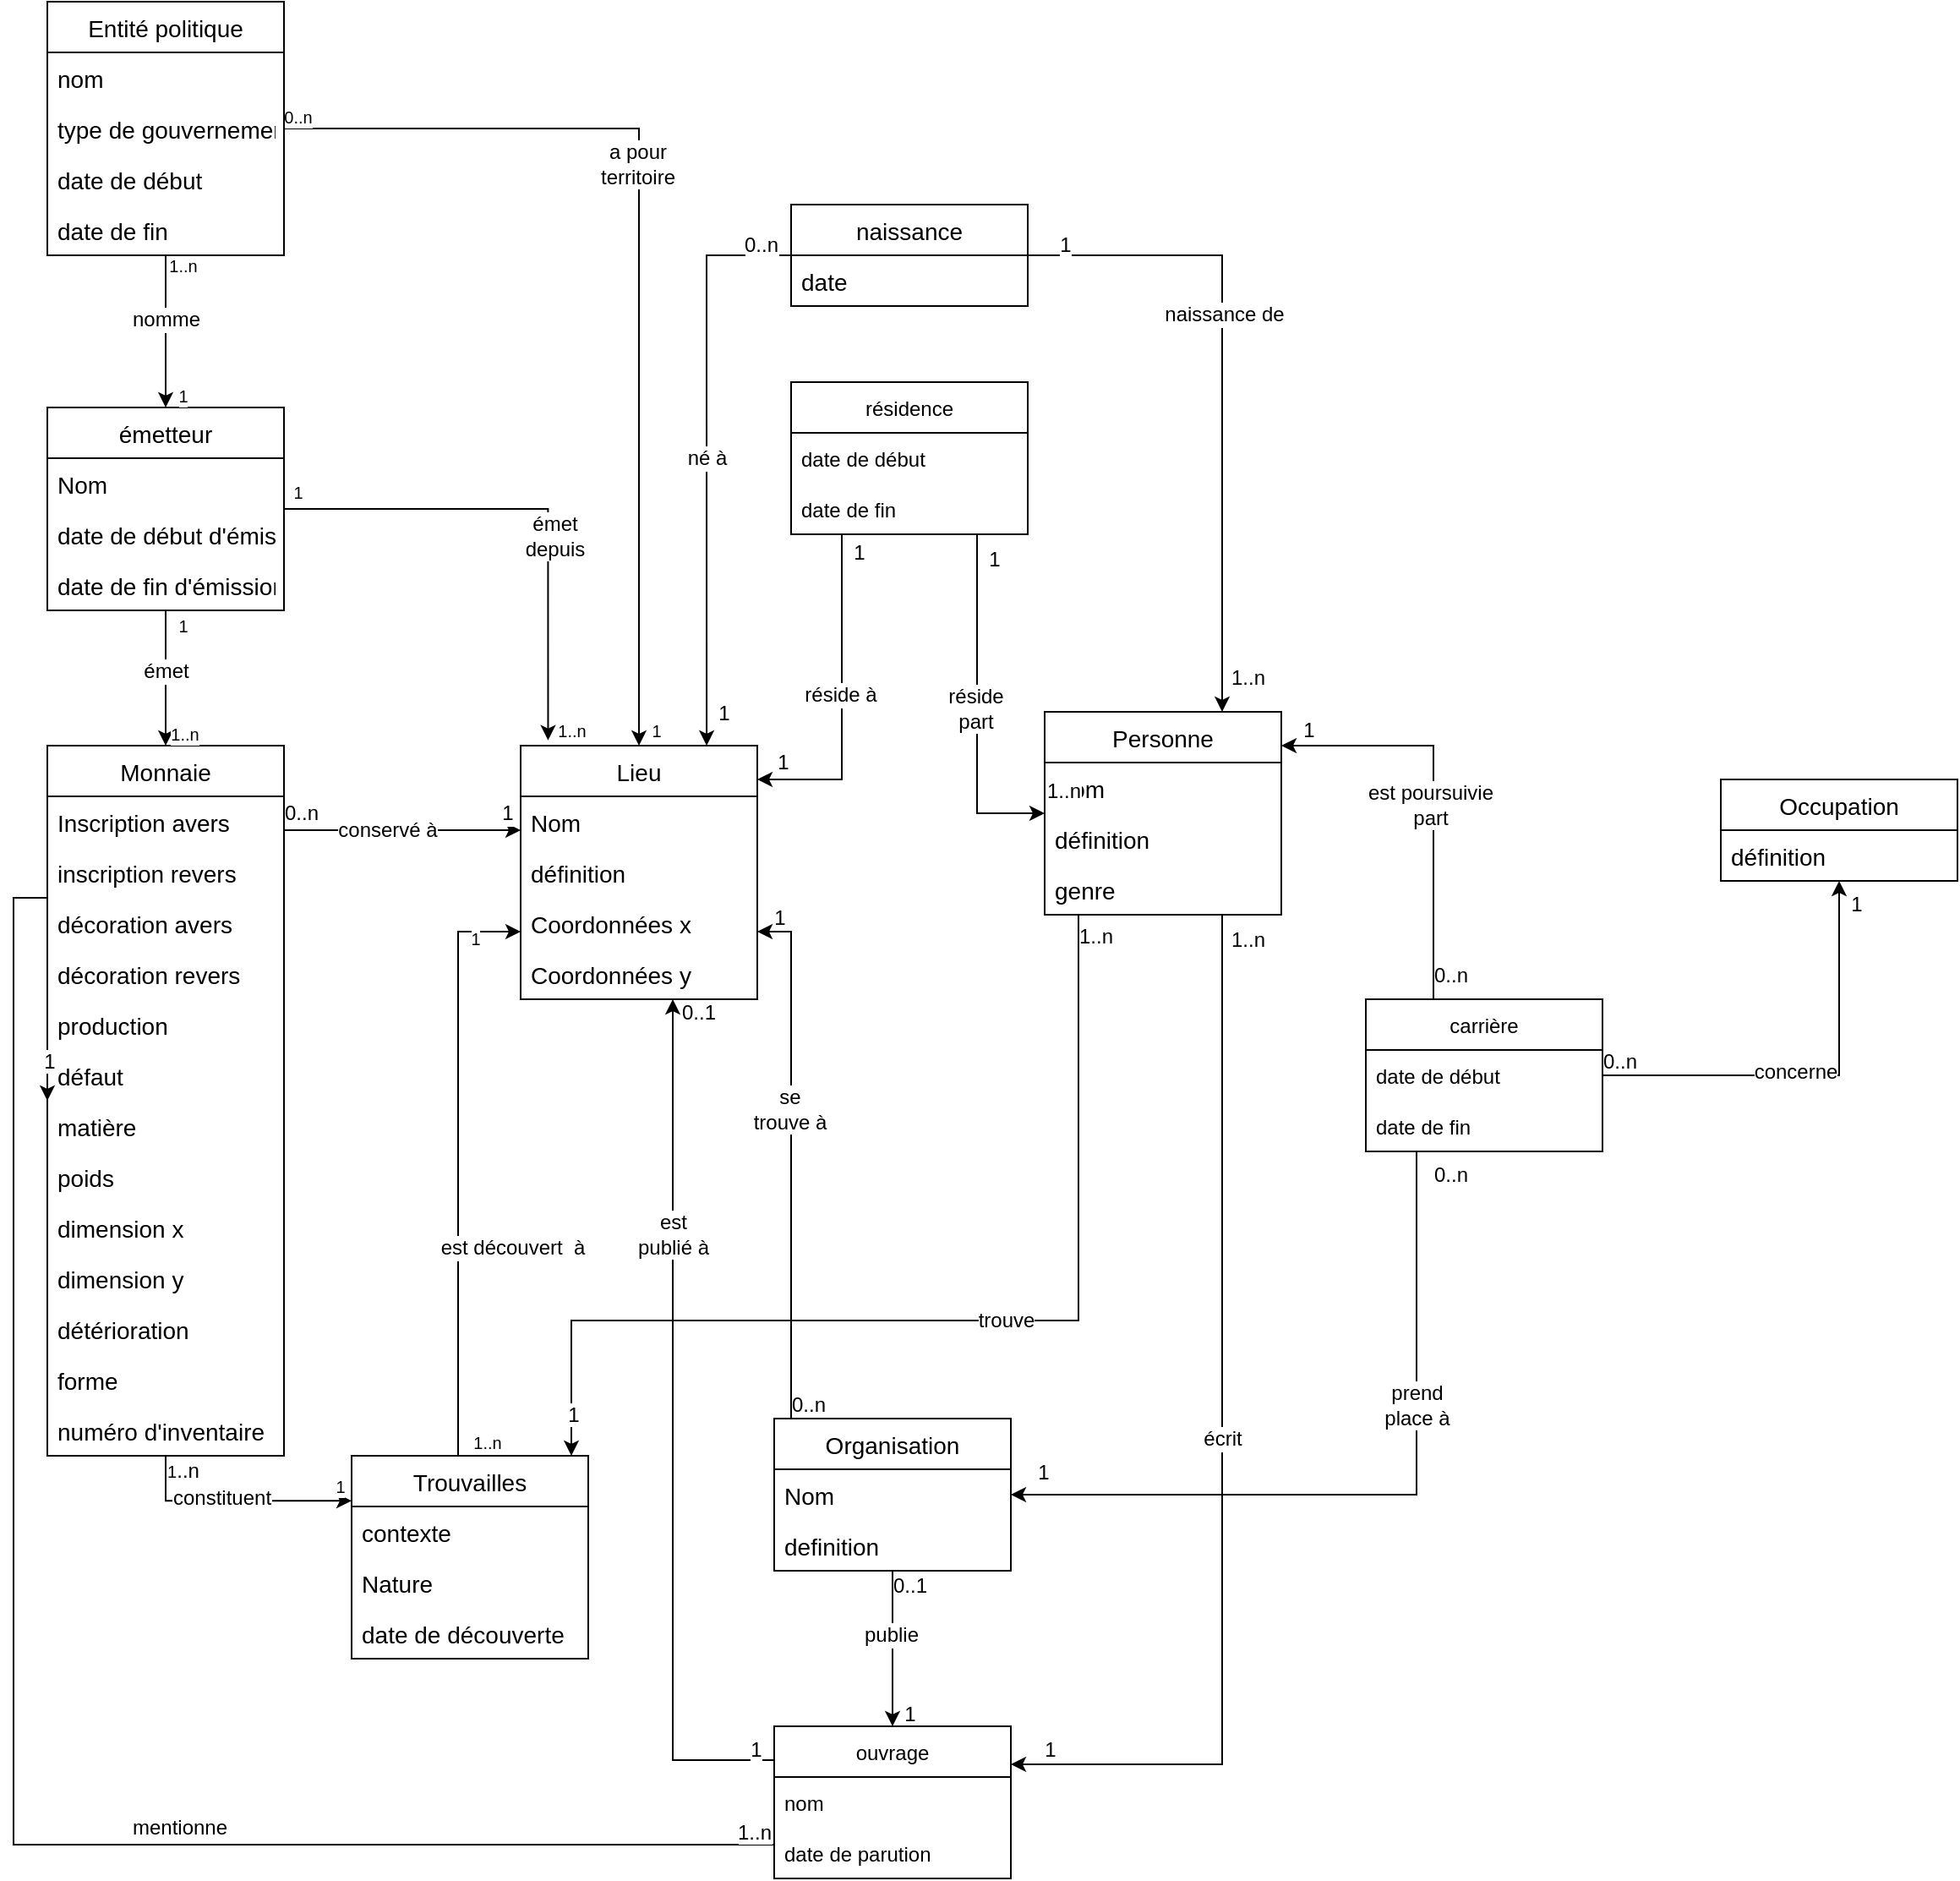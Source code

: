<mxfile version="20.5.1" type="github">
  <diagram id="CjiaHMaBVddssaq4kyfS" name="Page-1">
    <mxGraphModel dx="1038" dy="1623" grid="1" gridSize="10" guides="1" tooltips="1" connect="1" arrows="1" fold="1" page="1" pageScale="1" pageWidth="850" pageHeight="1100" math="0" shadow="0">
      <root>
        <mxCell id="0" />
        <mxCell id="1" parent="0" />
        <mxCell id="xf_oXh0y7SjaSMI43Iii-91" style="edgeStyle=orthogonalEdgeStyle;rounded=0;orthogonalLoop=1;jettySize=auto;html=1;fontSize=10;" parent="1" source="xf_oXh0y7SjaSMI43Iii-6" target="xf_oXh0y7SjaSMI43Iii-10" edge="1">
          <mxGeometry relative="1" as="geometry">
            <Array as="points">
              <mxPoint x="283" y="350" />
            </Array>
          </mxGeometry>
        </mxCell>
        <mxCell id="xf_oXh0y7SjaSMI43Iii-92" value="1" style="edgeLabel;html=1;align=center;verticalAlign=middle;resizable=0;points=[];fontSize=10;" parent="xf_oXh0y7SjaSMI43Iii-91" vertex="1" connectable="0">
          <mxGeometry x="0.722" y="-2" relative="1" as="geometry">
            <mxPoint x="8" y="-7" as="offset" />
          </mxGeometry>
        </mxCell>
        <mxCell id="xf_oXh0y7SjaSMI43Iii-93" value="1..n" style="edgeLabel;html=1;align=center;verticalAlign=bottom;resizable=0;points=[];fontSize=10;" parent="xf_oXh0y7SjaSMI43Iii-91" vertex="1" connectable="0">
          <mxGeometry x="-0.785" relative="1" as="geometry">
            <mxPoint x="17" y="38" as="offset" />
          </mxGeometry>
        </mxCell>
        <mxCell id="xf_oXh0y7SjaSMI43Iii-94" value="&lt;font style=&quot;font-size: 12px;&quot;&gt;est découvert&amp;nbsp; à&lt;br&gt;&lt;/font&gt;" style="edgeLabel;html=1;align=center;verticalAlign=middle;resizable=0;points=[];fontSize=10;" parent="xf_oXh0y7SjaSMI43Iii-91" vertex="1" connectable="0">
          <mxGeometry x="-0.291" relative="1" as="geometry">
            <mxPoint x="32" as="offset" />
          </mxGeometry>
        </mxCell>
        <mxCell id="xf_oXh0y7SjaSMI43Iii-6" value="Trouvailles" style="swimlane;fontStyle=0;childLayout=stackLayout;horizontal=1;startSize=30;horizontalStack=0;resizeParent=1;resizeParentMax=0;resizeLast=0;collapsible=1;marginBottom=0;fontSize=14;" parent="1" vertex="1">
          <mxGeometry x="220" y="660" width="140" height="120" as="geometry">
            <mxRectangle x="200" y="520" width="110" height="30" as="alternateBounds" />
          </mxGeometry>
        </mxCell>
        <mxCell id="xf_oXh0y7SjaSMI43Iii-7" value="contexte" style="text;strokeColor=none;fillColor=none;align=left;verticalAlign=middle;spacingLeft=4;spacingRight=4;overflow=hidden;points=[[0,0.5],[1,0.5]];portConstraint=eastwest;rotatable=0;fontSize=14;" parent="xf_oXh0y7SjaSMI43Iii-6" vertex="1">
          <mxGeometry y="30" width="140" height="30" as="geometry" />
        </mxCell>
        <mxCell id="xf_oXh0y7SjaSMI43Iii-8" value="Nature" style="text;strokeColor=none;fillColor=none;align=left;verticalAlign=middle;spacingLeft=4;spacingRight=4;overflow=hidden;points=[[0,0.5],[1,0.5]];portConstraint=eastwest;rotatable=0;fontSize=14;" parent="xf_oXh0y7SjaSMI43Iii-6" vertex="1">
          <mxGeometry y="60" width="140" height="30" as="geometry" />
        </mxCell>
        <mxCell id="xf_oXh0y7SjaSMI43Iii-178" value="date de découverte" style="text;strokeColor=none;fillColor=none;align=left;verticalAlign=middle;spacingLeft=4;spacingRight=4;overflow=hidden;points=[[0,0.5],[1,0.5]];portConstraint=eastwest;rotatable=0;fontSize=14;" parent="xf_oXh0y7SjaSMI43Iii-6" vertex="1">
          <mxGeometry y="90" width="140" height="30" as="geometry" />
        </mxCell>
        <mxCell id="xf_oXh0y7SjaSMI43Iii-10" value="Lieu" style="swimlane;fontStyle=0;childLayout=stackLayout;horizontal=1;startSize=30;horizontalStack=0;resizeParent=1;resizeParentMax=0;resizeLast=0;collapsible=1;marginBottom=0;fontSize=14;" parent="1" vertex="1">
          <mxGeometry x="320" y="240" width="140" height="150" as="geometry" />
        </mxCell>
        <mxCell id="xf_oXh0y7SjaSMI43Iii-11" value="Nom" style="text;strokeColor=none;fillColor=none;align=left;verticalAlign=middle;spacingLeft=4;spacingRight=4;overflow=hidden;points=[[0,0.5],[1,0.5]];portConstraint=eastwest;rotatable=0;fontSize=14;" parent="xf_oXh0y7SjaSMI43Iii-10" vertex="1">
          <mxGeometry y="30" width="140" height="30" as="geometry" />
        </mxCell>
        <mxCell id="xf_oXh0y7SjaSMI43Iii-12" value="définition" style="text;strokeColor=none;fillColor=none;align=left;verticalAlign=middle;spacingLeft=4;spacingRight=4;overflow=hidden;points=[[0,0.5],[1,0.5]];portConstraint=eastwest;rotatable=0;fontSize=14;" parent="xf_oXh0y7SjaSMI43Iii-10" vertex="1">
          <mxGeometry y="60" width="140" height="30" as="geometry" />
        </mxCell>
        <mxCell id="xf_oXh0y7SjaSMI43Iii-13" value="Coordonnées x" style="text;strokeColor=none;fillColor=none;align=left;verticalAlign=middle;spacingLeft=4;spacingRight=4;overflow=hidden;points=[[0,0.5],[1,0.5]];portConstraint=eastwest;rotatable=0;fontSize=14;" parent="xf_oXh0y7SjaSMI43Iii-10" vertex="1">
          <mxGeometry y="90" width="140" height="30" as="geometry" />
        </mxCell>
        <mxCell id="xf_oXh0y7SjaSMI43Iii-196" value="Coordonnées y" style="text;strokeColor=none;fillColor=none;align=left;verticalAlign=middle;spacingLeft=4;spacingRight=4;overflow=hidden;points=[[0,0.5],[1,0.5]];portConstraint=eastwest;rotatable=0;fontSize=14;" parent="xf_oXh0y7SjaSMI43Iii-10" vertex="1">
          <mxGeometry y="120" width="140" height="30" as="geometry" />
        </mxCell>
        <mxCell id="xf_oXh0y7SjaSMI43Iii-118" style="edgeStyle=orthogonalEdgeStyle;rounded=0;orthogonalLoop=1;jettySize=auto;html=1;fontSize=10;" parent="1" source="xf_oXh0y7SjaSMI43Iii-15" target="xf_oXh0y7SjaSMI43Iii-6" edge="1">
          <mxGeometry relative="1" as="geometry">
            <Array as="points">
              <mxPoint x="650" y="580" />
              <mxPoint x="350" y="580" />
            </Array>
          </mxGeometry>
        </mxCell>
        <mxCell id="xf_oXh0y7SjaSMI43Iii-161" value="trouve" style="edgeLabel;html=1;align=center;verticalAlign=middle;resizable=0;points=[];fontSize=12;" parent="xf_oXh0y7SjaSMI43Iii-118" vertex="1" connectable="0">
          <mxGeometry x="-0.109" y="2" relative="1" as="geometry">
            <mxPoint x="-7" y="-2" as="offset" />
          </mxGeometry>
        </mxCell>
        <mxCell id="xf_oXh0y7SjaSMI43Iii-174" value="1..n" style="edgeLabel;html=1;align=center;verticalAlign=middle;resizable=0;points=[];fontSize=12;" parent="xf_oXh0y7SjaSMI43Iii-118" vertex="1" connectable="0">
          <mxGeometry x="-0.958" relative="1" as="geometry">
            <mxPoint x="10" as="offset" />
          </mxGeometry>
        </mxCell>
        <mxCell id="xf_oXh0y7SjaSMI43Iii-175" value="1" style="edgeLabel;html=1;align=center;verticalAlign=bottom;resizable=0;points=[];fontSize=12;" parent="xf_oXh0y7SjaSMI43Iii-118" vertex="1" connectable="0">
          <mxGeometry x="0.95" y="1" relative="1" as="geometry">
            <mxPoint as="offset" />
          </mxGeometry>
        </mxCell>
        <mxCell id="xf_oXh0y7SjaSMI43Iii-145" style="edgeStyle=orthogonalEdgeStyle;rounded=0;orthogonalLoop=1;jettySize=auto;html=1;entryX=1;entryY=0.25;entryDx=0;entryDy=0;fontSize=12;exitX=0.75;exitY=1;exitDx=0;exitDy=0;" parent="1" source="xf_oXh0y7SjaSMI43Iii-15" target="xf_oXh0y7SjaSMI43Iii-140" edge="1">
          <mxGeometry relative="1" as="geometry">
            <mxPoint x="660" y="360" as="sourcePoint" />
          </mxGeometry>
        </mxCell>
        <mxCell id="xf_oXh0y7SjaSMI43Iii-148" value="écrit" style="edgeLabel;html=1;align=center;verticalAlign=middle;resizable=0;points=[];fontSize=12;" parent="xf_oXh0y7SjaSMI43Iii-145" vertex="1" connectable="0">
          <mxGeometry x="-0.013" relative="1" as="geometry">
            <mxPoint as="offset" />
          </mxGeometry>
        </mxCell>
        <mxCell id="xf_oXh0y7SjaSMI43Iii-176" value="1..n" style="edgeLabel;html=1;align=center;verticalAlign=middle;resizable=0;points=[];fontSize=12;" parent="xf_oXh0y7SjaSMI43Iii-145" vertex="1" connectable="0">
          <mxGeometry x="-0.952" y="2" relative="1" as="geometry">
            <mxPoint x="13" as="offset" />
          </mxGeometry>
        </mxCell>
        <mxCell id="xf_oXh0y7SjaSMI43Iii-177" value="1" style="edgeLabel;html=1;align=center;verticalAlign=bottom;resizable=0;points=[];fontSize=12;" parent="xf_oXh0y7SjaSMI43Iii-145" vertex="1" connectable="0">
          <mxGeometry x="0.93" relative="1" as="geometry">
            <mxPoint x="1" as="offset" />
          </mxGeometry>
        </mxCell>
        <mxCell id="xf_oXh0y7SjaSMI43Iii-15" value="Personne" style="swimlane;fontStyle=0;childLayout=stackLayout;horizontal=1;startSize=30;horizontalStack=0;resizeParent=1;resizeParentMax=0;resizeLast=0;collapsible=1;marginBottom=0;fontSize=14;" parent="1" vertex="1">
          <mxGeometry x="630" y="220" width="140" height="120" as="geometry">
            <mxRectangle x="630" y="220" width="100" height="30" as="alternateBounds" />
          </mxGeometry>
        </mxCell>
        <mxCell id="xf_oXh0y7SjaSMI43Iii-16" value="Nom" style="text;strokeColor=none;fillColor=none;align=left;verticalAlign=middle;spacingLeft=4;spacingRight=4;overflow=hidden;points=[[0,0.5],[1,0.5]];portConstraint=eastwest;rotatable=0;fontSize=14;" parent="xf_oXh0y7SjaSMI43Iii-15" vertex="1">
          <mxGeometry y="30" width="140" height="30" as="geometry" />
        </mxCell>
        <mxCell id="xf_oXh0y7SjaSMI43Iii-47" value="définition" style="text;strokeColor=none;fillColor=none;align=left;verticalAlign=middle;spacingLeft=4;spacingRight=4;overflow=hidden;points=[[0,0.5],[1,0.5]];portConstraint=eastwest;rotatable=0;fontSize=14;" parent="xf_oXh0y7SjaSMI43Iii-15" vertex="1">
          <mxGeometry y="60" width="140" height="30" as="geometry" />
        </mxCell>
        <mxCell id="xf_oXh0y7SjaSMI43Iii-46" value="genre" style="text;strokeColor=none;fillColor=none;align=left;verticalAlign=middle;spacingLeft=4;spacingRight=4;overflow=hidden;points=[[0,0.5],[1,0.5]];portConstraint=eastwest;rotatable=0;fontSize=14;" parent="xf_oXh0y7SjaSMI43Iii-15" vertex="1">
          <mxGeometry y="90" width="140" height="30" as="geometry" />
        </mxCell>
        <mxCell id="xf_oXh0y7SjaSMI43Iii-19" value="Occupation" style="swimlane;fontStyle=0;childLayout=stackLayout;horizontal=1;startSize=30;horizontalStack=0;resizeParent=1;resizeParentMax=0;resizeLast=0;collapsible=1;marginBottom=0;fontSize=14;" parent="1" vertex="1">
          <mxGeometry x="1030" y="260" width="140" height="60" as="geometry" />
        </mxCell>
        <mxCell id="xf_oXh0y7SjaSMI43Iii-21" value="définition" style="text;strokeColor=none;fillColor=none;align=left;verticalAlign=middle;spacingLeft=4;spacingRight=4;overflow=hidden;points=[[0,0.5],[1,0.5]];portConstraint=eastwest;rotatable=0;fontSize=14;" parent="xf_oXh0y7SjaSMI43Iii-19" vertex="1">
          <mxGeometry y="30" width="140" height="30" as="geometry" />
        </mxCell>
        <mxCell id="xf_oXh0y7SjaSMI43Iii-102" style="edgeStyle=orthogonalEdgeStyle;rounded=0;orthogonalLoop=1;jettySize=auto;html=1;fontSize=12;exitX=0.5;exitY=1;exitDx=0;exitDy=0;entryX=0;entryY=0.222;entryDx=0;entryDy=0;entryPerimeter=0;" parent="1" source="xf_oXh0y7SjaSMI43Iii-24" target="xf_oXh0y7SjaSMI43Iii-6" edge="1">
          <mxGeometry relative="1" as="geometry">
            <mxPoint x="190" y="580" as="targetPoint" />
            <Array as="points">
              <mxPoint x="110" y="687" />
            </Array>
          </mxGeometry>
        </mxCell>
        <mxCell id="xf_oXh0y7SjaSMI43Iii-104" value="constituent" style="edgeLabel;html=1;align=center;verticalAlign=middle;resizable=0;points=[];fontSize=12;" parent="xf_oXh0y7SjaSMI43Iii-102" vertex="1" connectable="0">
          <mxGeometry x="-0.128" y="2" relative="1" as="geometry">
            <mxPoint as="offset" />
          </mxGeometry>
        </mxCell>
        <mxCell id="xf_oXh0y7SjaSMI43Iii-105" value="&lt;font style=&quot;font-size: 10px;&quot;&gt;1&lt;/font&gt;..n" style="edgeLabel;html=1;align=center;verticalAlign=bottom;resizable=0;points=[];fontSize=12;" parent="xf_oXh0y7SjaSMI43Iii-102" vertex="1" connectable="0">
          <mxGeometry x="-0.923" relative="1" as="geometry">
            <mxPoint x="10" y="12" as="offset" />
          </mxGeometry>
        </mxCell>
        <mxCell id="xf_oXh0y7SjaSMI43Iii-106" value="1" style="edgeLabel;html=1;align=center;verticalAlign=bottom;resizable=0;points=[];fontSize=10;" parent="xf_oXh0y7SjaSMI43Iii-102" vertex="1" connectable="0">
          <mxGeometry x="0.933" y="-1" relative="1" as="geometry">
            <mxPoint x="-3" y="-1" as="offset" />
          </mxGeometry>
        </mxCell>
        <mxCell id="xf_oXh0y7SjaSMI43Iii-209" style="edgeStyle=orthogonalEdgeStyle;rounded=0;orthogonalLoop=1;jettySize=auto;html=1;fontSize=12;" parent="1" source="xf_oXh0y7SjaSMI43Iii-24" target="xf_oXh0y7SjaSMI43Iii-10" edge="1">
          <mxGeometry relative="1" as="geometry">
            <Array as="points">
              <mxPoint x="270" y="290" />
              <mxPoint x="270" y="290" />
            </Array>
          </mxGeometry>
        </mxCell>
        <mxCell id="xf_oXh0y7SjaSMI43Iii-210" value="conservé à" style="edgeLabel;html=1;align=center;verticalAlign=middle;resizable=0;points=[];fontSize=12;" parent="xf_oXh0y7SjaSMI43Iii-209" vertex="1" connectable="0">
          <mxGeometry x="-0.132" relative="1" as="geometry">
            <mxPoint as="offset" />
          </mxGeometry>
        </mxCell>
        <mxCell id="xf_oXh0y7SjaSMI43Iii-211" value="1" style="edgeLabel;html=1;align=center;verticalAlign=middle;resizable=0;points=[];fontSize=12;" parent="xf_oXh0y7SjaSMI43Iii-209" vertex="1" connectable="0">
          <mxGeometry x="0.875" y="-1" relative="1" as="geometry">
            <mxPoint y="-11" as="offset" />
          </mxGeometry>
        </mxCell>
        <mxCell id="xf_oXh0y7SjaSMI43Iii-212" value="0..n" style="edgeLabel;html=1;align=center;verticalAlign=middle;resizable=0;points=[];fontSize=12;" parent="xf_oXh0y7SjaSMI43Iii-209" vertex="1" connectable="0">
          <mxGeometry x="-0.867" relative="1" as="geometry">
            <mxPoint y="-10" as="offset" />
          </mxGeometry>
        </mxCell>
        <mxCell id="xf_oXh0y7SjaSMI43Iii-24" value="Monnaie" style="swimlane;fontStyle=0;childLayout=stackLayout;horizontal=1;startSize=30;horizontalStack=0;resizeParent=1;resizeParentMax=0;resizeLast=0;collapsible=1;marginBottom=0;fontSize=14;" parent="1" vertex="1">
          <mxGeometry x="40" y="240" width="140" height="420" as="geometry">
            <mxRectangle x="40" y="240" width="100" height="30" as="alternateBounds" />
          </mxGeometry>
        </mxCell>
        <mxCell id="xf_oXh0y7SjaSMI43Iii-25" value="Inscription avers" style="text;strokeColor=none;fillColor=none;align=left;verticalAlign=middle;spacingLeft=4;spacingRight=4;overflow=hidden;points=[[0,0.5],[1,0.5]];portConstraint=eastwest;rotatable=0;fontSize=14;" parent="xf_oXh0y7SjaSMI43Iii-24" vertex="1">
          <mxGeometry y="30" width="140" height="30" as="geometry" />
        </mxCell>
        <mxCell id="xf_oXh0y7SjaSMI43Iii-226" value="inscription revers" style="text;strokeColor=none;fillColor=none;align=left;verticalAlign=middle;spacingLeft=4;spacingRight=4;overflow=hidden;points=[[0,0.5],[1,0.5]];portConstraint=eastwest;rotatable=0;fontSize=14;" parent="xf_oXh0y7SjaSMI43Iii-24" vertex="1">
          <mxGeometry y="60" width="140" height="30" as="geometry" />
        </mxCell>
        <mxCell id="xf_oXh0y7SjaSMI43Iii-26" value="décoration avers" style="text;strokeColor=none;fillColor=none;align=left;verticalAlign=middle;spacingLeft=4;spacingRight=4;overflow=hidden;points=[[0,0.5],[1,0.5]];portConstraint=eastwest;rotatable=0;fontSize=14;" parent="xf_oXh0y7SjaSMI43Iii-24" vertex="1">
          <mxGeometry y="90" width="140" height="30" as="geometry" />
        </mxCell>
        <mxCell id="xf_oXh0y7SjaSMI43Iii-27" value="décoration revers" style="text;strokeColor=none;fillColor=none;align=left;verticalAlign=middle;spacingLeft=4;spacingRight=4;overflow=hidden;points=[[0,0.5],[1,0.5]];portConstraint=eastwest;rotatable=0;fontSize=14;" parent="xf_oXh0y7SjaSMI43Iii-24" vertex="1">
          <mxGeometry y="120" width="140" height="30" as="geometry" />
        </mxCell>
        <mxCell id="xf_oXh0y7SjaSMI43Iii-40" value="production" style="text;strokeColor=none;fillColor=none;align=left;verticalAlign=middle;spacingLeft=4;spacingRight=4;overflow=hidden;points=[[0,0.5],[1,0.5]];portConstraint=eastwest;rotatable=0;fontSize=14;" parent="xf_oXh0y7SjaSMI43Iii-24" vertex="1">
          <mxGeometry y="150" width="140" height="30" as="geometry" />
        </mxCell>
        <mxCell id="xf_oXh0y7SjaSMI43Iii-41" value="défaut" style="text;strokeColor=none;fillColor=none;align=left;verticalAlign=middle;spacingLeft=4;spacingRight=4;overflow=hidden;points=[[0,0.5],[1,0.5]];portConstraint=eastwest;rotatable=0;fontSize=14;" parent="xf_oXh0y7SjaSMI43Iii-24" vertex="1">
          <mxGeometry y="180" width="140" height="30" as="geometry" />
        </mxCell>
        <mxCell id="xf_oXh0y7SjaSMI43Iii-227" value="matière" style="text;strokeColor=none;fillColor=none;align=left;verticalAlign=middle;spacingLeft=4;spacingRight=4;overflow=hidden;points=[[0,0.5],[1,0.5]];portConstraint=eastwest;rotatable=0;fontSize=14;" parent="xf_oXh0y7SjaSMI43Iii-24" vertex="1">
          <mxGeometry y="210" width="140" height="30" as="geometry" />
        </mxCell>
        <mxCell id="xf_oXh0y7SjaSMI43Iii-228" value="poids" style="text;strokeColor=none;fillColor=none;align=left;verticalAlign=middle;spacingLeft=4;spacingRight=4;overflow=hidden;points=[[0,0.5],[1,0.5]];portConstraint=eastwest;rotatable=0;fontSize=14;" parent="xf_oXh0y7SjaSMI43Iii-24" vertex="1">
          <mxGeometry y="240" width="140" height="30" as="geometry" />
        </mxCell>
        <mxCell id="xf_oXh0y7SjaSMI43Iii-229" value="dimension x" style="text;strokeColor=none;fillColor=none;align=left;verticalAlign=middle;spacingLeft=4;spacingRight=4;overflow=hidden;points=[[0,0.5],[1,0.5]];portConstraint=eastwest;rotatable=0;fontSize=14;" parent="xf_oXh0y7SjaSMI43Iii-24" vertex="1">
          <mxGeometry y="270" width="140" height="30" as="geometry" />
        </mxCell>
        <mxCell id="xf_oXh0y7SjaSMI43Iii-230" value="dimension y" style="text;strokeColor=none;fillColor=none;align=left;verticalAlign=middle;spacingLeft=4;spacingRight=4;overflow=hidden;points=[[0,0.5],[1,0.5]];portConstraint=eastwest;rotatable=0;fontSize=14;" parent="xf_oXh0y7SjaSMI43Iii-24" vertex="1">
          <mxGeometry y="300" width="140" height="30" as="geometry" />
        </mxCell>
        <mxCell id="xf_oXh0y7SjaSMI43Iii-231" value="détérioration" style="text;strokeColor=none;fillColor=none;align=left;verticalAlign=middle;spacingLeft=4;spacingRight=4;overflow=hidden;points=[[0,0.5],[1,0.5]];portConstraint=eastwest;rotatable=0;fontSize=14;" parent="xf_oXh0y7SjaSMI43Iii-24" vertex="1">
          <mxGeometry y="330" width="140" height="30" as="geometry" />
        </mxCell>
        <mxCell id="xf_oXh0y7SjaSMI43Iii-232" value="forme" style="text;strokeColor=none;fillColor=none;align=left;verticalAlign=middle;spacingLeft=4;spacingRight=4;overflow=hidden;points=[[0,0.5],[1,0.5]];portConstraint=eastwest;rotatable=0;fontSize=14;" parent="xf_oXh0y7SjaSMI43Iii-24" vertex="1">
          <mxGeometry y="360" width="140" height="30" as="geometry" />
        </mxCell>
        <mxCell id="xf_oXh0y7SjaSMI43Iii-233" value="numéro d&#39;inventaire" style="text;strokeColor=none;fillColor=none;align=left;verticalAlign=middle;spacingLeft=4;spacingRight=4;overflow=hidden;points=[[0,0.5],[1,0.5]];portConstraint=eastwest;rotatable=0;fontSize=14;" parent="xf_oXh0y7SjaSMI43Iii-24" vertex="1">
          <mxGeometry y="390" width="140" height="30" as="geometry" />
        </mxCell>
        <mxCell id="xf_oXh0y7SjaSMI43Iii-60" style="edgeStyle=orthogonalEdgeStyle;rounded=0;orthogonalLoop=1;jettySize=auto;html=1;entryX=0.5;entryY=0;entryDx=0;entryDy=0;fontSize=10;" parent="1" source="xf_oXh0y7SjaSMI43Iii-42" target="xf_oXh0y7SjaSMI43Iii-24" edge="1">
          <mxGeometry relative="1" as="geometry" />
        </mxCell>
        <mxCell id="xf_oXh0y7SjaSMI43Iii-61" value="1" style="edgeLabel;html=1;align=center;verticalAlign=middle;resizable=0;points=[];fontSize=10;labelBackgroundColor=none;" parent="xf_oXh0y7SjaSMI43Iii-60" vertex="1" connectable="0">
          <mxGeometry x="-0.893" relative="1" as="geometry">
            <mxPoint x="10" y="4" as="offset" />
          </mxGeometry>
        </mxCell>
        <mxCell id="xf_oXh0y7SjaSMI43Iii-62" value="1..n" style="edgeLabel;html=1;align=center;verticalAlign=middle;resizable=0;points=[];fontSize=10;labelBackgroundColor=default;" parent="xf_oXh0y7SjaSMI43Iii-60" vertex="1" connectable="0">
          <mxGeometry x="0.883" relative="1" as="geometry">
            <mxPoint x="11" y="-3" as="offset" />
          </mxGeometry>
        </mxCell>
        <mxCell id="xf_oXh0y7SjaSMI43Iii-63" value="émet" style="edgeLabel;html=1;align=center;verticalAlign=middle;resizable=0;points=[];fontSize=12;" parent="xf_oXh0y7SjaSMI43Iii-60" vertex="1" connectable="0">
          <mxGeometry x="-0.114" relative="1" as="geometry">
            <mxPoint as="offset" />
          </mxGeometry>
        </mxCell>
        <mxCell id="xf_oXh0y7SjaSMI43Iii-78" style="edgeStyle=orthogonalEdgeStyle;rounded=0;orthogonalLoop=1;jettySize=auto;html=1;fontSize=10;entryX=0.116;entryY=-0.021;entryDx=0;entryDy=0;entryPerimeter=0;" parent="1" source="xf_oXh0y7SjaSMI43Iii-42" target="xf_oXh0y7SjaSMI43Iii-10" edge="1">
          <mxGeometry relative="1" as="geometry" />
        </mxCell>
        <mxCell id="xf_oXh0y7SjaSMI43Iii-79" value="1" style="edgeLabel;html=1;align=center;verticalAlign=bottom;resizable=0;points=[];fontSize=10;" parent="xf_oXh0y7SjaSMI43Iii-78" vertex="1" connectable="0">
          <mxGeometry x="-0.948" y="2" relative="1" as="geometry">
            <mxPoint as="offset" />
          </mxGeometry>
        </mxCell>
        <mxCell id="xf_oXh0y7SjaSMI43Iii-80" value="1..n" style="edgeLabel;html=1;align=center;verticalAlign=middle;resizable=0;points=[];fontSize=10;" parent="xf_oXh0y7SjaSMI43Iii-78" vertex="1" connectable="0">
          <mxGeometry x="0.917" y="1" relative="1" as="geometry">
            <mxPoint x="13" y="6" as="offset" />
          </mxGeometry>
        </mxCell>
        <mxCell id="xf_oXh0y7SjaSMI43Iii-81" value="&lt;div style=&quot;font-size: 12px;&quot;&gt;&lt;font style=&quot;font-size: 12px;&quot;&gt;&lt;font style=&quot;font-size: 12px;&quot;&gt;émet&lt;/font&gt;&lt;/font&gt;&lt;/div&gt;&lt;div style=&quot;font-size: 12px;&quot;&gt;&lt;font style=&quot;font-size: 12px;&quot;&gt;&lt;font style=&quot;font-size: 12px;&quot;&gt;depuis&lt;/font&gt;&lt;/font&gt;&lt;/div&gt;" style="edgeLabel;html=1;align=center;verticalAlign=middle;resizable=0;points=[];fontSize=12;" parent="xf_oXh0y7SjaSMI43Iii-78" vertex="1" connectable="0">
          <mxGeometry x="0.111" y="-1" relative="1" as="geometry">
            <mxPoint x="5" y="9" as="offset" />
          </mxGeometry>
        </mxCell>
        <mxCell id="xf_oXh0y7SjaSMI43Iii-42" value="émetteur" style="swimlane;fontStyle=0;childLayout=stackLayout;horizontal=1;startSize=30;horizontalStack=0;resizeParent=1;resizeParentMax=0;resizeLast=0;collapsible=1;marginBottom=0;fontSize=14;html=0;" parent="1" vertex="1">
          <mxGeometry x="40" y="40" width="140" height="120" as="geometry" />
        </mxCell>
        <mxCell id="xf_oXh0y7SjaSMI43Iii-43" value="Nom" style="text;strokeColor=none;fillColor=none;align=left;verticalAlign=middle;spacingLeft=4;spacingRight=4;overflow=hidden;points=[[0,0.5],[1,0.5]];portConstraint=eastwest;rotatable=0;fontSize=14;html=0;" parent="xf_oXh0y7SjaSMI43Iii-42" vertex="1">
          <mxGeometry y="30" width="140" height="30" as="geometry" />
        </mxCell>
        <mxCell id="xf_oXh0y7SjaSMI43Iii-52" value="date de début d&#39;émission" style="text;strokeColor=none;fillColor=none;align=left;verticalAlign=middle;spacingLeft=4;spacingRight=4;overflow=hidden;points=[[0,0.5],[1,0.5]];portConstraint=eastwest;rotatable=0;fontSize=14;html=0;" parent="xf_oXh0y7SjaSMI43Iii-42" vertex="1">
          <mxGeometry y="60" width="140" height="30" as="geometry" />
        </mxCell>
        <mxCell id="xf_oXh0y7SjaSMI43Iii-225" value="date de fin d&#39;émission" style="text;strokeColor=none;fillColor=none;align=left;verticalAlign=middle;spacingLeft=4;spacingRight=4;overflow=hidden;points=[[0,0.5],[1,0.5]];portConstraint=eastwest;rotatable=0;fontSize=14;html=0;" parent="xf_oXh0y7SjaSMI43Iii-42" vertex="1">
          <mxGeometry y="90" width="140" height="30" as="geometry" />
        </mxCell>
        <mxCell id="xf_oXh0y7SjaSMI43Iii-82" style="edgeStyle=orthogonalEdgeStyle;rounded=0;orthogonalLoop=1;jettySize=auto;html=1;entryX=0.5;entryY=0;entryDx=0;entryDy=0;fontSize=12;" parent="1" source="xf_oXh0y7SjaSMI43Iii-48" target="xf_oXh0y7SjaSMI43Iii-42" edge="1">
          <mxGeometry relative="1" as="geometry" />
        </mxCell>
        <mxCell id="xf_oXh0y7SjaSMI43Iii-83" value="nomme " style="edgeLabel;html=1;align=center;verticalAlign=middle;resizable=0;points=[];fontSize=12;" parent="xf_oXh0y7SjaSMI43Iii-82" vertex="1" connectable="0">
          <mxGeometry x="-0.154" relative="1" as="geometry">
            <mxPoint as="offset" />
          </mxGeometry>
        </mxCell>
        <mxCell id="xf_oXh0y7SjaSMI43Iii-84" value="1..n" style="edgeLabel;html=1;align=center;verticalAlign=middle;resizable=0;points=[];fontSize=10;" parent="xf_oXh0y7SjaSMI43Iii-82" vertex="1" connectable="0">
          <mxGeometry x="-0.87" y="-1" relative="1" as="geometry">
            <mxPoint x="11" as="offset" />
          </mxGeometry>
        </mxCell>
        <mxCell id="xf_oXh0y7SjaSMI43Iii-85" value="1" style="edgeLabel;html=1;align=center;verticalAlign=middle;resizable=0;points=[];fontSize=10;" parent="xf_oXh0y7SjaSMI43Iii-82" vertex="1" connectable="0">
          <mxGeometry x="0.76" y="1" relative="1" as="geometry">
            <mxPoint x="9" y="4" as="offset" />
          </mxGeometry>
        </mxCell>
        <mxCell id="xf_oXh0y7SjaSMI43Iii-86" style="edgeStyle=orthogonalEdgeStyle;rounded=0;orthogonalLoop=1;jettySize=auto;html=1;entryX=0.5;entryY=0;entryDx=0;entryDy=0;fontSize=10;" parent="1" source="xf_oXh0y7SjaSMI43Iii-48" target="xf_oXh0y7SjaSMI43Iii-10" edge="1">
          <mxGeometry relative="1" as="geometry" />
        </mxCell>
        <mxCell id="xf_oXh0y7SjaSMI43Iii-88" value="0..n" style="edgeLabel;html=1;align=center;verticalAlign=bottom;resizable=0;points=[];fontSize=10;" parent="xf_oXh0y7SjaSMI43Iii-86" vertex="1" connectable="0">
          <mxGeometry x="-0.973" y="-1" relative="1" as="geometry">
            <mxPoint as="offset" />
          </mxGeometry>
        </mxCell>
        <mxCell id="xf_oXh0y7SjaSMI43Iii-89" value="1" style="edgeLabel;html=1;align=center;verticalAlign=middle;resizable=0;points=[];fontSize=10;" parent="xf_oXh0y7SjaSMI43Iii-86" vertex="1" connectable="0">
          <mxGeometry x="0.956" relative="1" as="geometry">
            <mxPoint x="10" y="3" as="offset" />
          </mxGeometry>
        </mxCell>
        <mxCell id="xf_oXh0y7SjaSMI43Iii-90" value="&lt;div style=&quot;font-size: 12px;&quot;&gt;&lt;font style=&quot;font-size: 12px;&quot;&gt;a pour&lt;/font&gt;&lt;/div&gt;&lt;div style=&quot;font-size: 12px;&quot;&gt;&lt;font style=&quot;font-size: 12px;&quot;&gt;territoire&lt;/font&gt;&lt;/div&gt;" style="edgeLabel;html=1;align=center;verticalAlign=middle;resizable=0;points=[];fontSize=10;" parent="xf_oXh0y7SjaSMI43Iii-86" vertex="1" connectable="0">
          <mxGeometry x="-0.199" y="-1" relative="1" as="geometry">
            <mxPoint as="offset" />
          </mxGeometry>
        </mxCell>
        <mxCell id="xf_oXh0y7SjaSMI43Iii-48" value="Entité politique" style="swimlane;fontStyle=0;childLayout=stackLayout;horizontal=1;startSize=30;horizontalStack=0;resizeParent=1;resizeParentMax=0;resizeLast=0;collapsible=1;marginBottom=0;fontSize=14;html=0;" parent="1" vertex="1">
          <mxGeometry x="40" y="-200" width="140" height="150" as="geometry" />
        </mxCell>
        <mxCell id="xf_oXh0y7SjaSMI43Iii-49" value="nom" style="text;strokeColor=none;fillColor=none;align=left;verticalAlign=middle;spacingLeft=4;spacingRight=4;overflow=hidden;points=[[0,0.5],[1,0.5]];portConstraint=eastwest;rotatable=0;fontSize=14;html=0;" parent="xf_oXh0y7SjaSMI43Iii-48" vertex="1">
          <mxGeometry y="30" width="140" height="30" as="geometry" />
        </mxCell>
        <mxCell id="xf_oXh0y7SjaSMI43Iii-50" value="type de gouvernement" style="text;strokeColor=none;fillColor=none;align=left;verticalAlign=middle;spacingLeft=4;spacingRight=4;overflow=hidden;points=[[0,0.5],[1,0.5]];portConstraint=eastwest;rotatable=0;fontSize=14;html=0;" parent="xf_oXh0y7SjaSMI43Iii-48" vertex="1">
          <mxGeometry y="60" width="140" height="30" as="geometry" />
        </mxCell>
        <mxCell id="xf_oXh0y7SjaSMI43Iii-51" value="date de début" style="text;strokeColor=none;fillColor=none;align=left;verticalAlign=middle;spacingLeft=4;spacingRight=4;overflow=hidden;points=[[0,0.5],[1,0.5]];portConstraint=eastwest;rotatable=0;fontSize=14;html=0;" parent="xf_oXh0y7SjaSMI43Iii-48" vertex="1">
          <mxGeometry y="90" width="140" height="30" as="geometry" />
        </mxCell>
        <mxCell id="xf_oXh0y7SjaSMI43Iii-224" value="date de fin" style="text;strokeColor=none;fillColor=none;align=left;verticalAlign=middle;spacingLeft=4;spacingRight=4;overflow=hidden;points=[[0,0.5],[1,0.5]];portConstraint=eastwest;rotatable=0;fontSize=14;html=0;" parent="xf_oXh0y7SjaSMI43Iii-48" vertex="1">
          <mxGeometry y="120" width="140" height="30" as="geometry" />
        </mxCell>
        <mxCell id="xf_oXh0y7SjaSMI43Iii-119" style="edgeStyle=orthogonalEdgeStyle;rounded=0;orthogonalLoop=1;jettySize=auto;html=1;fontSize=14;" parent="1" source="xf_oXh0y7SjaSMI43Iii-107" target="xf_oXh0y7SjaSMI43Iii-10" edge="1">
          <mxGeometry relative="1" as="geometry">
            <mxPoint x="440" y="370" as="targetPoint" />
            <Array as="points">
              <mxPoint x="480" y="350" />
            </Array>
          </mxGeometry>
        </mxCell>
        <mxCell id="xf_oXh0y7SjaSMI43Iii-158" value="&lt;div&gt;se &lt;br&gt;&lt;/div&gt;&lt;div&gt;trouve à&lt;br&gt;&lt;/div&gt;" style="edgeLabel;html=1;align=center;verticalAlign=middle;resizable=0;points=[];fontSize=12;" parent="xf_oXh0y7SjaSMI43Iii-119" vertex="1" connectable="0">
          <mxGeometry x="0.189" y="1" relative="1" as="geometry">
            <mxPoint as="offset" />
          </mxGeometry>
        </mxCell>
        <mxCell id="xf_oXh0y7SjaSMI43Iii-168" value="0..n" style="edgeLabel;html=1;align=center;verticalAlign=middle;resizable=0;points=[];fontSize=12;" parent="xf_oXh0y7SjaSMI43Iii-119" vertex="1" connectable="0">
          <mxGeometry x="-0.903" y="-2" relative="1" as="geometry">
            <mxPoint x="8" y="7" as="offset" />
          </mxGeometry>
        </mxCell>
        <mxCell id="xf_oXh0y7SjaSMI43Iii-169" value="1" style="edgeLabel;html=1;align=center;verticalAlign=bottom;resizable=0;points=[];fontSize=12;" parent="xf_oXh0y7SjaSMI43Iii-119" vertex="1" connectable="0">
          <mxGeometry x="0.92" relative="1" as="geometry">
            <mxPoint as="offset" />
          </mxGeometry>
        </mxCell>
        <mxCell id="xf_oXh0y7SjaSMI43Iii-144" style="edgeStyle=orthogonalEdgeStyle;rounded=0;orthogonalLoop=1;jettySize=auto;html=1;entryX=0.5;entryY=0;entryDx=0;entryDy=0;fontSize=12;" parent="1" source="xf_oXh0y7SjaSMI43Iii-107" target="xf_oXh0y7SjaSMI43Iii-140" edge="1">
          <mxGeometry relative="1" as="geometry" />
        </mxCell>
        <mxCell id="xf_oXh0y7SjaSMI43Iii-147" value="publie" style="edgeLabel;html=1;align=center;verticalAlign=middle;resizable=0;points=[];fontSize=12;" parent="xf_oXh0y7SjaSMI43Iii-144" vertex="1" connectable="0">
          <mxGeometry x="-0.173" y="-1" relative="1" as="geometry">
            <mxPoint as="offset" />
          </mxGeometry>
        </mxCell>
        <mxCell id="xf_oXh0y7SjaSMI43Iii-165" value="0..1" style="edgeLabel;html=1;align=center;verticalAlign=middle;resizable=0;points=[];fontSize=12;" parent="xf_oXh0y7SjaSMI43Iii-144" vertex="1" connectable="0">
          <mxGeometry x="-0.811" relative="1" as="geometry">
            <mxPoint x="10" as="offset" />
          </mxGeometry>
        </mxCell>
        <mxCell id="xf_oXh0y7SjaSMI43Iii-166" value="1" style="edgeLabel;html=1;align=center;verticalAlign=middle;resizable=0;points=[];fontSize=12;" parent="xf_oXh0y7SjaSMI43Iii-144" vertex="1" connectable="0">
          <mxGeometry x="0.846" relative="1" as="geometry">
            <mxPoint x="10" as="offset" />
          </mxGeometry>
        </mxCell>
        <mxCell id="xf_oXh0y7SjaSMI43Iii-107" value="Organisation" style="swimlane;fontStyle=0;childLayout=stackLayout;horizontal=1;startSize=30;horizontalStack=0;resizeParent=1;resizeParentMax=0;resizeLast=0;collapsible=1;marginBottom=0;labelBackgroundColor=default;fontSize=14;html=0;" parent="1" vertex="1">
          <mxGeometry x="470" y="638" width="140" height="90" as="geometry" />
        </mxCell>
        <mxCell id="xf_oXh0y7SjaSMI43Iii-108" value="Nom" style="text;strokeColor=none;fillColor=none;align=left;verticalAlign=middle;spacingLeft=4;spacingRight=4;overflow=hidden;points=[[0,0.5],[1,0.5]];portConstraint=eastwest;rotatable=0;labelBackgroundColor=default;fontSize=14;html=0;" parent="xf_oXh0y7SjaSMI43Iii-107" vertex="1">
          <mxGeometry y="30" width="140" height="30" as="geometry" />
        </mxCell>
        <mxCell id="xf_oXh0y7SjaSMI43Iii-109" value="definition" style="text;strokeColor=none;fillColor=none;align=left;verticalAlign=middle;spacingLeft=4;spacingRight=4;overflow=hidden;points=[[0,0.5],[1,0.5]];portConstraint=eastwest;rotatable=0;labelBackgroundColor=default;fontSize=14;html=0;" parent="xf_oXh0y7SjaSMI43Iii-107" vertex="1">
          <mxGeometry y="60" width="140" height="30" as="geometry" />
        </mxCell>
        <mxCell id="xf_oXh0y7SjaSMI43Iii-130" style="edgeStyle=orthogonalEdgeStyle;rounded=0;orthogonalLoop=1;jettySize=auto;html=1;entryX=0.75;entryY=0;entryDx=0;entryDy=0;fontSize=14;" parent="1" source="xf_oXh0y7SjaSMI43Iii-123" target="xf_oXh0y7SjaSMI43Iii-15" edge="1">
          <mxGeometry relative="1" as="geometry" />
        </mxCell>
        <mxCell id="xf_oXh0y7SjaSMI43Iii-150" value="naissance de" style="edgeLabel;html=1;align=center;verticalAlign=middle;resizable=0;points=[];fontSize=12;" parent="xf_oXh0y7SjaSMI43Iii-130" vertex="1" connectable="0">
          <mxGeometry x="-0.22" y="1" relative="1" as="geometry">
            <mxPoint as="offset" />
          </mxGeometry>
        </mxCell>
        <mxCell id="xf_oXh0y7SjaSMI43Iii-155" value="1" style="edgeLabel;html=1;align=center;verticalAlign=bottom;resizable=0;points=[];fontSize=12;" parent="xf_oXh0y7SjaSMI43Iii-130" vertex="1" connectable="0">
          <mxGeometry x="-0.888" y="-2" relative="1" as="geometry">
            <mxPoint as="offset" />
          </mxGeometry>
        </mxCell>
        <mxCell id="xf_oXh0y7SjaSMI43Iii-156" value="1..n" style="edgeLabel;html=1;align=center;verticalAlign=middle;resizable=0;points=[];fontSize=12;" parent="xf_oXh0y7SjaSMI43Iii-130" vertex="1" connectable="0">
          <mxGeometry x="0.896" y="1" relative="1" as="geometry">
            <mxPoint x="14" as="offset" />
          </mxGeometry>
        </mxCell>
        <mxCell id="xf_oXh0y7SjaSMI43Iii-132" style="edgeStyle=orthogonalEdgeStyle;rounded=0;orthogonalLoop=1;jettySize=auto;html=1;entryX=0.786;entryY=0;entryDx=0;entryDy=0;entryPerimeter=0;fontSize=14;" parent="1" source="xf_oXh0y7SjaSMI43Iii-123" target="xf_oXh0y7SjaSMI43Iii-10" edge="1">
          <mxGeometry relative="1" as="geometry" />
        </mxCell>
        <mxCell id="xf_oXh0y7SjaSMI43Iii-151" value="né à" style="edgeLabel;html=1;align=center;verticalAlign=middle;resizable=0;points=[];fontSize=12;" parent="xf_oXh0y7SjaSMI43Iii-132" vertex="1" connectable="0">
          <mxGeometry x="-0.001" relative="1" as="geometry">
            <mxPoint as="offset" />
          </mxGeometry>
        </mxCell>
        <mxCell id="xf_oXh0y7SjaSMI43Iii-170" value="0..n" style="edgeLabel;html=1;align=center;verticalAlign=bottom;resizable=0;points=[];fontSize=12;" parent="xf_oXh0y7SjaSMI43Iii-132" vertex="1" connectable="0">
          <mxGeometry x="-0.891" y="2" relative="1" as="geometry">
            <mxPoint as="offset" />
          </mxGeometry>
        </mxCell>
        <mxCell id="xf_oXh0y7SjaSMI43Iii-171" value="1" style="edgeLabel;html=1;align=center;verticalAlign=middle;resizable=0;points=[];fontSize=12;" parent="xf_oXh0y7SjaSMI43Iii-132" vertex="1" connectable="0">
          <mxGeometry x="0.866" y="-1" relative="1" as="geometry">
            <mxPoint x="11" y="4" as="offset" />
          </mxGeometry>
        </mxCell>
        <mxCell id="xf_oXh0y7SjaSMI43Iii-123" value="naissance" style="swimlane;fontStyle=0;childLayout=stackLayout;horizontal=1;startSize=30;horizontalStack=0;resizeParent=1;resizeParentMax=0;resizeLast=0;collapsible=1;marginBottom=0;labelBackgroundColor=default;fontSize=14;html=0;" parent="1" vertex="1">
          <mxGeometry x="480" y="-80" width="140" height="60" as="geometry">
            <mxRectangle x="480" y="55" width="100" height="30" as="alternateBounds" />
          </mxGeometry>
        </mxCell>
        <mxCell id="xf_oXh0y7SjaSMI43Iii-124" value="date" style="text;strokeColor=none;fillColor=none;align=left;verticalAlign=middle;spacingLeft=4;spacingRight=4;overflow=hidden;points=[[0,0.5],[1,0.5]];portConstraint=eastwest;rotatable=0;labelBackgroundColor=default;fontSize=14;html=0;" parent="xf_oXh0y7SjaSMI43Iii-123" vertex="1">
          <mxGeometry y="30" width="140" height="30" as="geometry" />
        </mxCell>
        <mxCell id="xf_oXh0y7SjaSMI43Iii-146" style="edgeStyle=orthogonalEdgeStyle;rounded=0;orthogonalLoop=1;jettySize=auto;html=1;fontSize=12;entryX=0;entryY=0.5;entryDx=0;entryDy=0;" parent="1" source="xf_oXh0y7SjaSMI43Iii-140" target="xf_oXh0y7SjaSMI43Iii-24" edge="1">
          <mxGeometry relative="1" as="geometry">
            <mxPoint x="60" y="430" as="targetPoint" />
            <Array as="points">
              <mxPoint x="20" y="890" />
              <mxPoint x="20" y="330" />
            </Array>
          </mxGeometry>
        </mxCell>
        <mxCell id="xf_oXh0y7SjaSMI43Iii-149" value="mentionne" style="edgeLabel;html=1;align=center;verticalAlign=middle;resizable=0;points=[];fontSize=12;" parent="xf_oXh0y7SjaSMI43Iii-146" vertex="1" connectable="0">
          <mxGeometry x="-0.167" relative="1" as="geometry">
            <mxPoint x="98" y="19" as="offset" />
          </mxGeometry>
        </mxCell>
        <mxCell id="xf_oXh0y7SjaSMI43Iii-162" value="1..n" style="edgeLabel;html=1;align=center;verticalAlign=bottom;resizable=0;points=[];fontSize=12;" parent="xf_oXh0y7SjaSMI43Iii-146" vertex="1" connectable="0">
          <mxGeometry x="-0.978" y="1" relative="1" as="geometry">
            <mxPoint as="offset" />
          </mxGeometry>
        </mxCell>
        <mxCell id="xf_oXh0y7SjaSMI43Iii-164" value="1" style="edgeLabel;html=1;align=center;verticalAlign=bottom;resizable=0;points=[];fontSize=12;" parent="xf_oXh0y7SjaSMI43Iii-146" vertex="1" connectable="0">
          <mxGeometry x="0.975" y="1" relative="1" as="geometry">
            <mxPoint as="offset" />
          </mxGeometry>
        </mxCell>
        <mxCell id="xf_oXh0y7SjaSMI43Iii-154" style="edgeStyle=orthogonalEdgeStyle;rounded=0;orthogonalLoop=1;jettySize=auto;html=1;fontSize=12;" parent="1" source="xf_oXh0y7SjaSMI43Iii-140" target="xf_oXh0y7SjaSMI43Iii-10" edge="1">
          <mxGeometry relative="1" as="geometry">
            <Array as="points">
              <mxPoint x="410" y="840" />
            </Array>
          </mxGeometry>
        </mxCell>
        <mxCell id="xf_oXh0y7SjaSMI43Iii-157" value="&lt;div&gt;est &lt;br&gt;&lt;/div&gt;&lt;div&gt;publié à&lt;br&gt;&lt;/div&gt;" style="edgeLabel;html=1;align=center;verticalAlign=middle;resizable=0;points=[];fontSize=12;" parent="xf_oXh0y7SjaSMI43Iii-154" vertex="1" connectable="0">
          <mxGeometry x="0.457" relative="1" as="geometry">
            <mxPoint as="offset" />
          </mxGeometry>
        </mxCell>
        <mxCell id="xf_oXh0y7SjaSMI43Iii-163" value="1" style="edgeLabel;html=1;align=center;verticalAlign=bottom;resizable=0;points=[];fontSize=12;" parent="xf_oXh0y7SjaSMI43Iii-154" vertex="1" connectable="0">
          <mxGeometry x="-0.957" y="2" relative="1" as="geometry">
            <mxPoint as="offset" />
          </mxGeometry>
        </mxCell>
        <mxCell id="xf_oXh0y7SjaSMI43Iii-167" value="0..1" style="edgeLabel;html=1;align=center;verticalAlign=middle;resizable=0;points=[];fontSize=12;" parent="xf_oXh0y7SjaSMI43Iii-154" vertex="1" connectable="0">
          <mxGeometry x="0.97" y="2" relative="1" as="geometry">
            <mxPoint x="17" as="offset" />
          </mxGeometry>
        </mxCell>
        <mxCell id="xf_oXh0y7SjaSMI43Iii-140" value="ouvrage" style="swimlane;fontStyle=0;childLayout=stackLayout;horizontal=1;startSize=30;horizontalStack=0;resizeParent=1;resizeParentMax=0;resizeLast=0;collapsible=1;marginBottom=0;labelBackgroundColor=default;fontSize=12;html=0;" parent="1" vertex="1">
          <mxGeometry x="470" y="820" width="140" height="90" as="geometry" />
        </mxCell>
        <mxCell id="xf_oXh0y7SjaSMI43Iii-141" value="nom" style="text;strokeColor=none;fillColor=none;align=left;verticalAlign=middle;spacingLeft=4;spacingRight=4;overflow=hidden;points=[[0,0.5],[1,0.5]];portConstraint=eastwest;rotatable=0;labelBackgroundColor=default;fontSize=12;html=0;" parent="xf_oXh0y7SjaSMI43Iii-140" vertex="1">
          <mxGeometry y="30" width="140" height="30" as="geometry" />
        </mxCell>
        <mxCell id="xf_oXh0y7SjaSMI43Iii-152" value="date de parution" style="text;strokeColor=none;fillColor=none;align=left;verticalAlign=middle;spacingLeft=4;spacingRight=4;overflow=hidden;points=[[0,0.5],[1,0.5]];portConstraint=eastwest;rotatable=0;labelBackgroundColor=default;fontSize=12;html=0;" parent="xf_oXh0y7SjaSMI43Iii-140" vertex="1">
          <mxGeometry y="60" width="140" height="30" as="geometry" />
        </mxCell>
        <mxCell id="xf_oXh0y7SjaSMI43Iii-183" style="edgeStyle=orthogonalEdgeStyle;rounded=0;orthogonalLoop=1;jettySize=auto;html=1;fontSize=12;" parent="1" source="xf_oXh0y7SjaSMI43Iii-179" target="xf_oXh0y7SjaSMI43Iii-107" edge="1">
          <mxGeometry relative="1" as="geometry">
            <Array as="points">
              <mxPoint x="850" y="683" />
            </Array>
          </mxGeometry>
        </mxCell>
        <mxCell id="xf_oXh0y7SjaSMI43Iii-189" value="&lt;div&gt;prend&lt;/div&gt;&lt;div&gt;place à&lt;br&gt;&lt;/div&gt;" style="edgeLabel;html=1;align=center;verticalAlign=middle;resizable=0;points=[];fontSize=12;" parent="xf_oXh0y7SjaSMI43Iii-183" vertex="1" connectable="0">
          <mxGeometry x="-0.325" relative="1" as="geometry">
            <mxPoint as="offset" />
          </mxGeometry>
        </mxCell>
        <mxCell id="xf_oXh0y7SjaSMI43Iii-194" value="0..n" style="edgeLabel;html=1;align=center;verticalAlign=middle;resizable=0;points=[];fontSize=12;" parent="xf_oXh0y7SjaSMI43Iii-183" vertex="1" connectable="0">
          <mxGeometry x="-0.937" y="2" relative="1" as="geometry">
            <mxPoint x="18" as="offset" />
          </mxGeometry>
        </mxCell>
        <mxCell id="xf_oXh0y7SjaSMI43Iii-195" value="1" style="edgeLabel;html=1;align=center;verticalAlign=middle;resizable=0;points=[];fontSize=12;" parent="xf_oXh0y7SjaSMI43Iii-183" vertex="1" connectable="0">
          <mxGeometry x="0.915" y="1" relative="1" as="geometry">
            <mxPoint y="-14" as="offset" />
          </mxGeometry>
        </mxCell>
        <mxCell id="xf_oXh0y7SjaSMI43Iii-185" style="edgeStyle=orthogonalEdgeStyle;rounded=0;orthogonalLoop=1;jettySize=auto;html=1;fontSize=12;" parent="1" source="xf_oXh0y7SjaSMI43Iii-179" target="xf_oXh0y7SjaSMI43Iii-15" edge="1">
          <mxGeometry relative="1" as="geometry">
            <Array as="points">
              <mxPoint x="860" y="240" />
            </Array>
          </mxGeometry>
        </mxCell>
        <mxCell id="xf_oXh0y7SjaSMI43Iii-187" value="&lt;div&gt;est poursuivie&lt;/div&gt;&lt;div&gt;part&lt;br&gt;&lt;/div&gt;" style="edgeLabel;html=1;align=center;verticalAlign=middle;resizable=0;points=[];fontSize=12;" parent="xf_oXh0y7SjaSMI43Iii-185" vertex="1" connectable="0">
          <mxGeometry x="-0.037" y="2" relative="1" as="geometry">
            <mxPoint as="offset" />
          </mxGeometry>
        </mxCell>
        <mxCell id="xf_oXh0y7SjaSMI43Iii-190" value="0..n" style="edgeLabel;html=1;align=center;verticalAlign=middle;resizable=0;points=[];fontSize=12;" parent="xf_oXh0y7SjaSMI43Iii-185" vertex="1" connectable="0">
          <mxGeometry x="-0.88" y="-1" relative="1" as="geometry">
            <mxPoint x="9" as="offset" />
          </mxGeometry>
        </mxCell>
        <mxCell id="xf_oXh0y7SjaSMI43Iii-191" value="1" style="edgeLabel;html=1;align=center;verticalAlign=bottom;resizable=0;points=[];fontSize=12;" parent="xf_oXh0y7SjaSMI43Iii-185" vertex="1" connectable="0">
          <mxGeometry x="0.866" y="-1" relative="1" as="geometry">
            <mxPoint as="offset" />
          </mxGeometry>
        </mxCell>
        <mxCell id="xf_oXh0y7SjaSMI43Iii-186" style="edgeStyle=orthogonalEdgeStyle;rounded=0;orthogonalLoop=1;jettySize=auto;html=1;fontSize=12;" parent="1" source="xf_oXh0y7SjaSMI43Iii-179" target="xf_oXh0y7SjaSMI43Iii-19" edge="1">
          <mxGeometry relative="1" as="geometry" />
        </mxCell>
        <mxCell id="xf_oXh0y7SjaSMI43Iii-188" value="concerne" style="edgeLabel;html=1;align=center;verticalAlign=middle;resizable=0;points=[];fontSize=12;" parent="xf_oXh0y7SjaSMI43Iii-186" vertex="1" connectable="0">
          <mxGeometry x="-0.107" y="2" relative="1" as="geometry">
            <mxPoint as="offset" />
          </mxGeometry>
        </mxCell>
        <mxCell id="xf_oXh0y7SjaSMI43Iii-192" value="0..n" style="edgeLabel;html=1;align=center;verticalAlign=bottom;resizable=0;points=[];fontSize=12;" parent="xf_oXh0y7SjaSMI43Iii-186" vertex="1" connectable="0">
          <mxGeometry x="-0.927" relative="1" as="geometry">
            <mxPoint as="offset" />
          </mxGeometry>
        </mxCell>
        <mxCell id="xf_oXh0y7SjaSMI43Iii-193" value="1" style="edgeLabel;html=1;align=center;verticalAlign=middle;resizable=0;points=[];fontSize=12;" parent="xf_oXh0y7SjaSMI43Iii-186" vertex="1" connectable="0">
          <mxGeometry x="0.896" y="-1" relative="1" as="geometry">
            <mxPoint x="9" as="offset" />
          </mxGeometry>
        </mxCell>
        <mxCell id="xf_oXh0y7SjaSMI43Iii-179" value="carrière" style="swimlane;fontStyle=0;childLayout=stackLayout;horizontal=1;startSize=30;horizontalStack=0;resizeParent=1;resizeParentMax=0;resizeLast=0;collapsible=1;marginBottom=0;labelBackgroundColor=default;fontSize=12;html=0;" parent="1" vertex="1">
          <mxGeometry x="820" y="390" width="140" height="90" as="geometry" />
        </mxCell>
        <mxCell id="xf_oXh0y7SjaSMI43Iii-180" value="date de début" style="text;strokeColor=none;fillColor=none;align=left;verticalAlign=middle;spacingLeft=4;spacingRight=4;overflow=hidden;points=[[0,0.5],[1,0.5]];portConstraint=eastwest;rotatable=0;labelBackgroundColor=default;fontSize=12;html=0;" parent="xf_oXh0y7SjaSMI43Iii-179" vertex="1">
          <mxGeometry y="30" width="140" height="30" as="geometry" />
        </mxCell>
        <mxCell id="xf_oXh0y7SjaSMI43Iii-222" value="date de fin" style="text;strokeColor=none;fillColor=none;align=left;verticalAlign=middle;spacingLeft=4;spacingRight=4;overflow=hidden;points=[[0,0.5],[1,0.5]];portConstraint=eastwest;rotatable=0;labelBackgroundColor=default;fontSize=12;html=0;" parent="xf_oXh0y7SjaSMI43Iii-179" vertex="1">
          <mxGeometry y="60" width="140" height="30" as="geometry" />
        </mxCell>
        <mxCell id="xf_oXh0y7SjaSMI43Iii-205" style="edgeStyle=orthogonalEdgeStyle;rounded=0;orthogonalLoop=1;jettySize=auto;html=1;fontSize=12;" parent="1" source="xf_oXh0y7SjaSMI43Iii-201" target="xf_oXh0y7SjaSMI43Iii-10" edge="1">
          <mxGeometry relative="1" as="geometry">
            <Array as="points">
              <mxPoint x="510" y="260" />
            </Array>
          </mxGeometry>
        </mxCell>
        <mxCell id="xf_oXh0y7SjaSMI43Iii-206" value="réside à" style="edgeLabel;html=1;align=center;verticalAlign=middle;resizable=0;points=[];fontSize=12;" parent="xf_oXh0y7SjaSMI43Iii-205" vertex="1" connectable="0">
          <mxGeometry x="-0.026" y="-1" relative="1" as="geometry">
            <mxPoint as="offset" />
          </mxGeometry>
        </mxCell>
        <mxCell id="xf_oXh0y7SjaSMI43Iii-213" value="1" style="edgeLabel;html=1;align=center;verticalAlign=middle;resizable=0;points=[];fontSize=12;" parent="xf_oXh0y7SjaSMI43Iii-205" vertex="1" connectable="0">
          <mxGeometry x="0.852" relative="1" as="geometry">
            <mxPoint y="-10" as="offset" />
          </mxGeometry>
        </mxCell>
        <mxCell id="xf_oXh0y7SjaSMI43Iii-214" value="1" style="edgeLabel;html=1;align=center;verticalAlign=middle;resizable=0;points=[];fontSize=12;" parent="xf_oXh0y7SjaSMI43Iii-205" vertex="1" connectable="0">
          <mxGeometry x="-0.892" relative="1" as="geometry">
            <mxPoint x="10" as="offset" />
          </mxGeometry>
        </mxCell>
        <mxCell id="xf_oXh0y7SjaSMI43Iii-201" value="résidence" style="swimlane;fontStyle=0;childLayout=stackLayout;horizontal=1;startSize=30;horizontalStack=0;resizeParent=1;resizeParentMax=0;resizeLast=0;collapsible=1;marginBottom=0;labelBackgroundColor=default;fontSize=12;html=0;" parent="1" vertex="1">
          <mxGeometry x="480" y="25" width="140" height="90" as="geometry" />
        </mxCell>
        <mxCell id="xf_oXh0y7SjaSMI43Iii-202" value="date de début" style="text;strokeColor=none;fillColor=none;align=left;verticalAlign=middle;spacingLeft=4;spacingRight=4;overflow=hidden;points=[[0,0.5],[1,0.5]];portConstraint=eastwest;rotatable=0;labelBackgroundColor=default;fontSize=12;html=0;" parent="xf_oXh0y7SjaSMI43Iii-201" vertex="1">
          <mxGeometry y="30" width="140" height="30" as="geometry" />
        </mxCell>
        <mxCell id="xf_oXh0y7SjaSMI43Iii-203" value="date de fin" style="text;strokeColor=none;fillColor=none;align=left;verticalAlign=middle;spacingLeft=4;spacingRight=4;overflow=hidden;points=[[0,0.5],[1,0.5]];portConstraint=eastwest;rotatable=0;labelBackgroundColor=default;fontSize=12;html=0;" parent="xf_oXh0y7SjaSMI43Iii-201" vertex="1">
          <mxGeometry y="60" width="140" height="30" as="geometry" />
        </mxCell>
        <mxCell id="xf_oXh0y7SjaSMI43Iii-207" style="edgeStyle=orthogonalEdgeStyle;rounded=0;orthogonalLoop=1;jettySize=auto;html=1;fontSize=12;" parent="1" source="xf_oXh0y7SjaSMI43Iii-201" target="xf_oXh0y7SjaSMI43Iii-15" edge="1">
          <mxGeometry relative="1" as="geometry">
            <Array as="points">
              <mxPoint x="590" y="280" />
            </Array>
          </mxGeometry>
        </mxCell>
        <mxCell id="xf_oXh0y7SjaSMI43Iii-208" value="&lt;div&gt;réside&lt;/div&gt;&lt;div&gt;part&lt;/div&gt;" style="edgeLabel;html=1;align=center;verticalAlign=middle;resizable=0;points=[];fontSize=12;" parent="xf_oXh0y7SjaSMI43Iii-207" vertex="1" connectable="0">
          <mxGeometry y="-1" relative="1" as="geometry">
            <mxPoint as="offset" />
          </mxGeometry>
        </mxCell>
        <mxCell id="xf_oXh0y7SjaSMI43Iii-215" value="1" style="edgeLabel;html=1;align=center;verticalAlign=middle;resizable=0;points=[];fontSize=12;" parent="xf_oXh0y7SjaSMI43Iii-207" vertex="1" connectable="0">
          <mxGeometry x="-0.92" relative="1" as="geometry">
            <mxPoint x="10" y="7" as="offset" />
          </mxGeometry>
        </mxCell>
        <mxCell id="xf_oXh0y7SjaSMI43Iii-216" value="1..n" style="edgeLabel;html=1;align=center;verticalAlign=middle;resizable=0;points=[];fontSize=12;" parent="xf_oXh0y7SjaSMI43Iii-207" vertex="1" connectable="0">
          <mxGeometry x="0.92" y="1" relative="1" as="geometry">
            <mxPoint x="19" y="-12" as="offset" />
          </mxGeometry>
        </mxCell>
      </root>
    </mxGraphModel>
  </diagram>
</mxfile>
